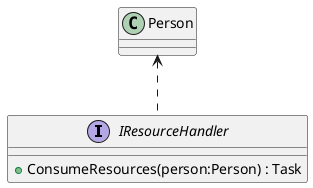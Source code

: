 @startuml
interface IResourceHandler {
    + ConsumeResources(person:Person) : Task
}

Person <.. IResourceHandler
@enduml
